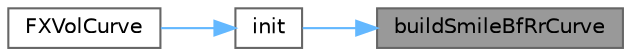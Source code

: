 digraph "buildSmileBfRrCurve"
{
 // INTERACTIVE_SVG=YES
 // LATEX_PDF_SIZE
  bgcolor="transparent";
  edge [fontname=Helvetica,fontsize=10,labelfontname=Helvetica,labelfontsize=10];
  node [fontname=Helvetica,fontsize=10,shape=box,height=0.2,width=0.4];
  rankdir="RL";
  Node1 [label="buildSmileBfRrCurve",height=0.2,width=0.4,color="gray40", fillcolor="grey60", style="filled", fontcolor="black",tooltip=" "];
  Node1 -> Node2 [dir="back",color="steelblue1",style="solid"];
  Node2 [label="init",height=0.2,width=0.4,color="grey40", fillcolor="white", style="filled",URL="$classore_1_1data_1_1_f_x_vol_curve.html#aa5334770a51cbfa81ecf8b7d14a3acf1",tooltip=" "];
  Node2 -> Node3 [dir="back",color="steelblue1",style="solid"];
  Node3 [label="FXVolCurve",height=0.2,width=0.4,color="grey40", fillcolor="white", style="filled",URL="$classore_1_1data_1_1_f_x_vol_curve.html#af2e42c318046fe68ebaa0a7d0cc5067d",tooltip="Detailed constructor."];
}
